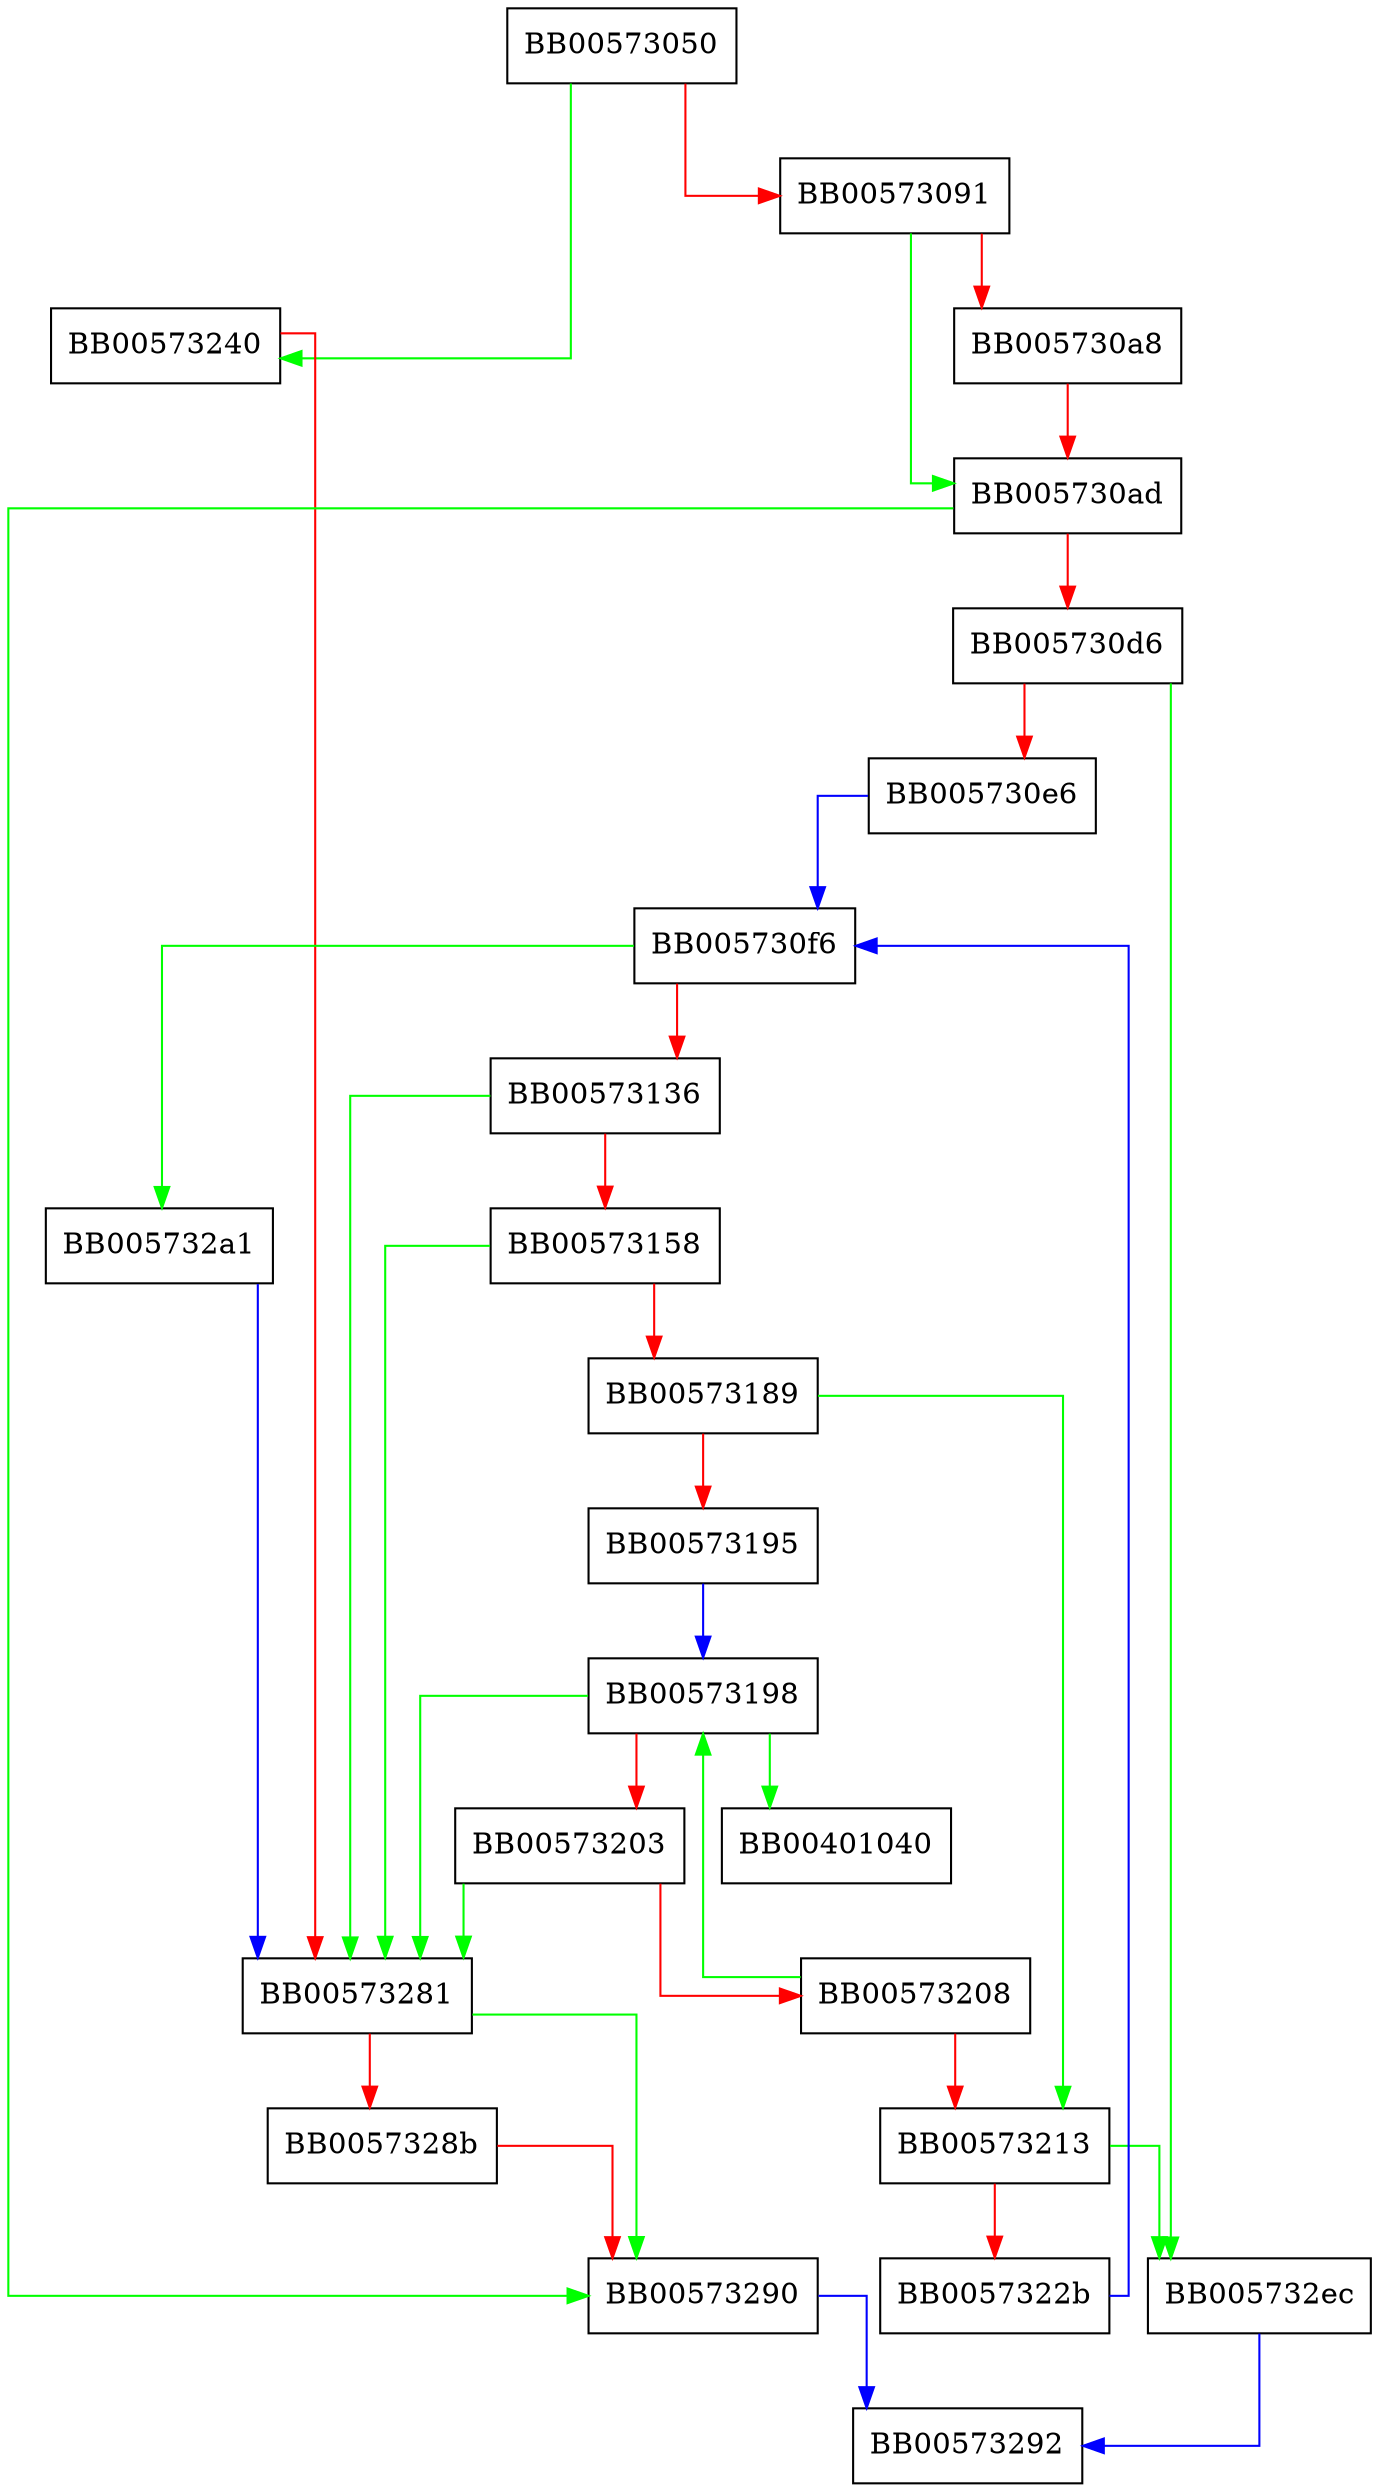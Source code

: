 digraph ssl_module_init {
  node [shape="box"];
  graph [splines=ortho];
  BB00573050 -> BB00573240 [color="green"];
  BB00573050 -> BB00573091 [color="red"];
  BB00573091 -> BB005730ad [color="green"];
  BB00573091 -> BB005730a8 [color="red"];
  BB005730a8 -> BB005730ad [color="red"];
  BB005730ad -> BB00573290 [color="green"];
  BB005730ad -> BB005730d6 [color="red"];
  BB005730d6 -> BB005732ec [color="green"];
  BB005730d6 -> BB005730e6 [color="red"];
  BB005730e6 -> BB005730f6 [color="blue"];
  BB005730f6 -> BB005732a1 [color="green"];
  BB005730f6 -> BB00573136 [color="red"];
  BB00573136 -> BB00573281 [color="green"];
  BB00573136 -> BB00573158 [color="red"];
  BB00573158 -> BB00573281 [color="green"];
  BB00573158 -> BB00573189 [color="red"];
  BB00573189 -> BB00573213 [color="green"];
  BB00573189 -> BB00573195 [color="red"];
  BB00573195 -> BB00573198 [color="blue"];
  BB00573198 -> BB00401040 [color="green"];
  BB00573198 -> BB00573281 [color="green"];
  BB00573198 -> BB00573203 [color="red"];
  BB00573203 -> BB00573281 [color="green"];
  BB00573203 -> BB00573208 [color="red"];
  BB00573208 -> BB00573198 [color="green"];
  BB00573208 -> BB00573213 [color="red"];
  BB00573213 -> BB005732ec [color="green"];
  BB00573213 -> BB0057322b [color="red"];
  BB0057322b -> BB005730f6 [color="blue"];
  BB00573240 -> BB00573281 [color="red"];
  BB00573281 -> BB00573290 [color="green"];
  BB00573281 -> BB0057328b [color="red"];
  BB0057328b -> BB00573290 [color="red"];
  BB00573290 -> BB00573292 [color="blue"];
  BB005732a1 -> BB00573281 [color="blue"];
  BB005732ec -> BB00573292 [color="blue"];
}